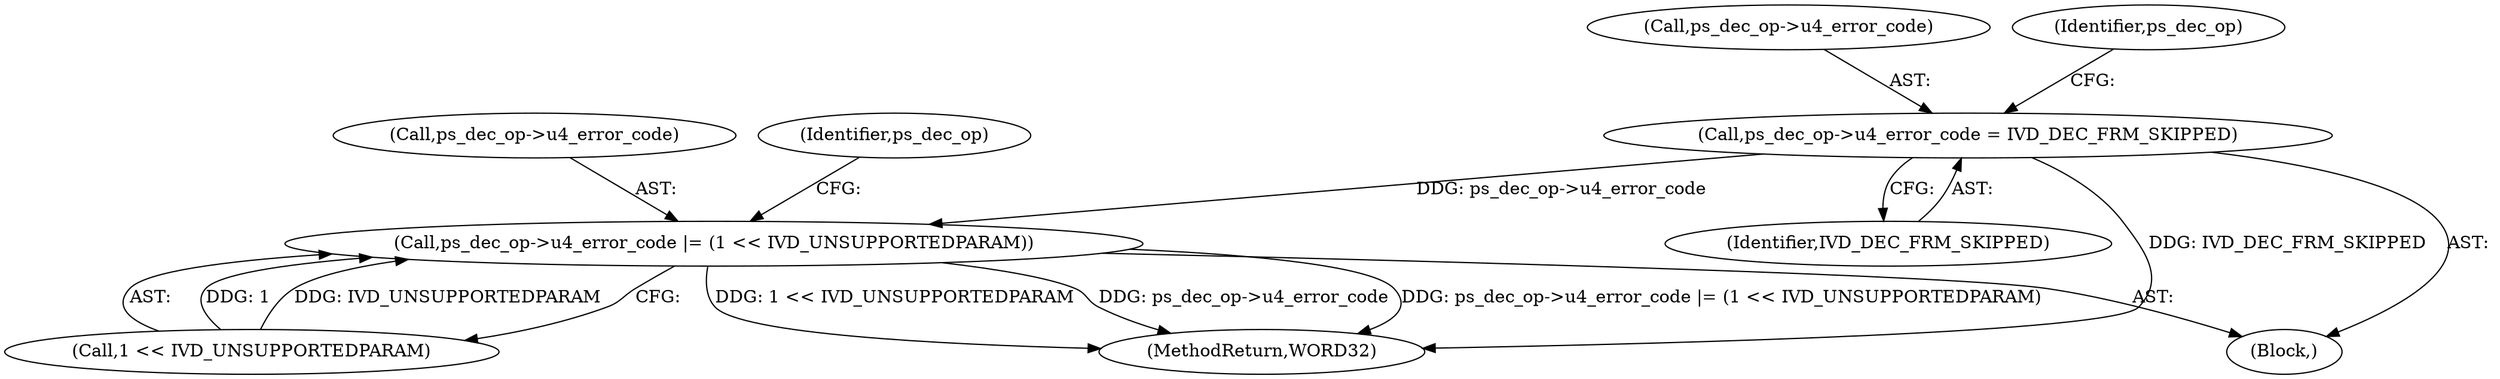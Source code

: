 digraph "0_Android_326fe991a4b7971e8aeaf4ac775491dd8abd85bb@pointer" {
"1001777" [label="(Call,ps_dec_op->u4_error_code = IVD_DEC_FRM_SKIPPED)"];
"1001782" [label="(Call,ps_dec_op->u4_error_code |= (1 << IVD_UNSUPPORTEDPARAM))"];
"1001783" [label="(Call,ps_dec_op->u4_error_code)"];
"1002147" [label="(MethodReturn,WORD32)"];
"1001778" [label="(Call,ps_dec_op->u4_error_code)"];
"1001777" [label="(Call,ps_dec_op->u4_error_code = IVD_DEC_FRM_SKIPPED)"];
"1001776" [label="(Block,)"];
"1001782" [label="(Call,ps_dec_op->u4_error_code |= (1 << IVD_UNSUPPORTEDPARAM))"];
"1001786" [label="(Call,1 << IVD_UNSUPPORTEDPARAM)"];
"1001791" [label="(Identifier,ps_dec_op)"];
"1001784" [label="(Identifier,ps_dec_op)"];
"1001781" [label="(Identifier,IVD_DEC_FRM_SKIPPED)"];
"1001777" -> "1001776"  [label="AST: "];
"1001777" -> "1001781"  [label="CFG: "];
"1001778" -> "1001777"  [label="AST: "];
"1001781" -> "1001777"  [label="AST: "];
"1001784" -> "1001777"  [label="CFG: "];
"1001777" -> "1002147"  [label="DDG: IVD_DEC_FRM_SKIPPED"];
"1001777" -> "1001782"  [label="DDG: ps_dec_op->u4_error_code"];
"1001782" -> "1001776"  [label="AST: "];
"1001782" -> "1001786"  [label="CFG: "];
"1001783" -> "1001782"  [label="AST: "];
"1001786" -> "1001782"  [label="AST: "];
"1001791" -> "1001782"  [label="CFG: "];
"1001782" -> "1002147"  [label="DDG: ps_dec_op->u4_error_code |= (1 << IVD_UNSUPPORTEDPARAM)"];
"1001782" -> "1002147"  [label="DDG: 1 << IVD_UNSUPPORTEDPARAM"];
"1001782" -> "1002147"  [label="DDG: ps_dec_op->u4_error_code"];
"1001786" -> "1001782"  [label="DDG: 1"];
"1001786" -> "1001782"  [label="DDG: IVD_UNSUPPORTEDPARAM"];
}
